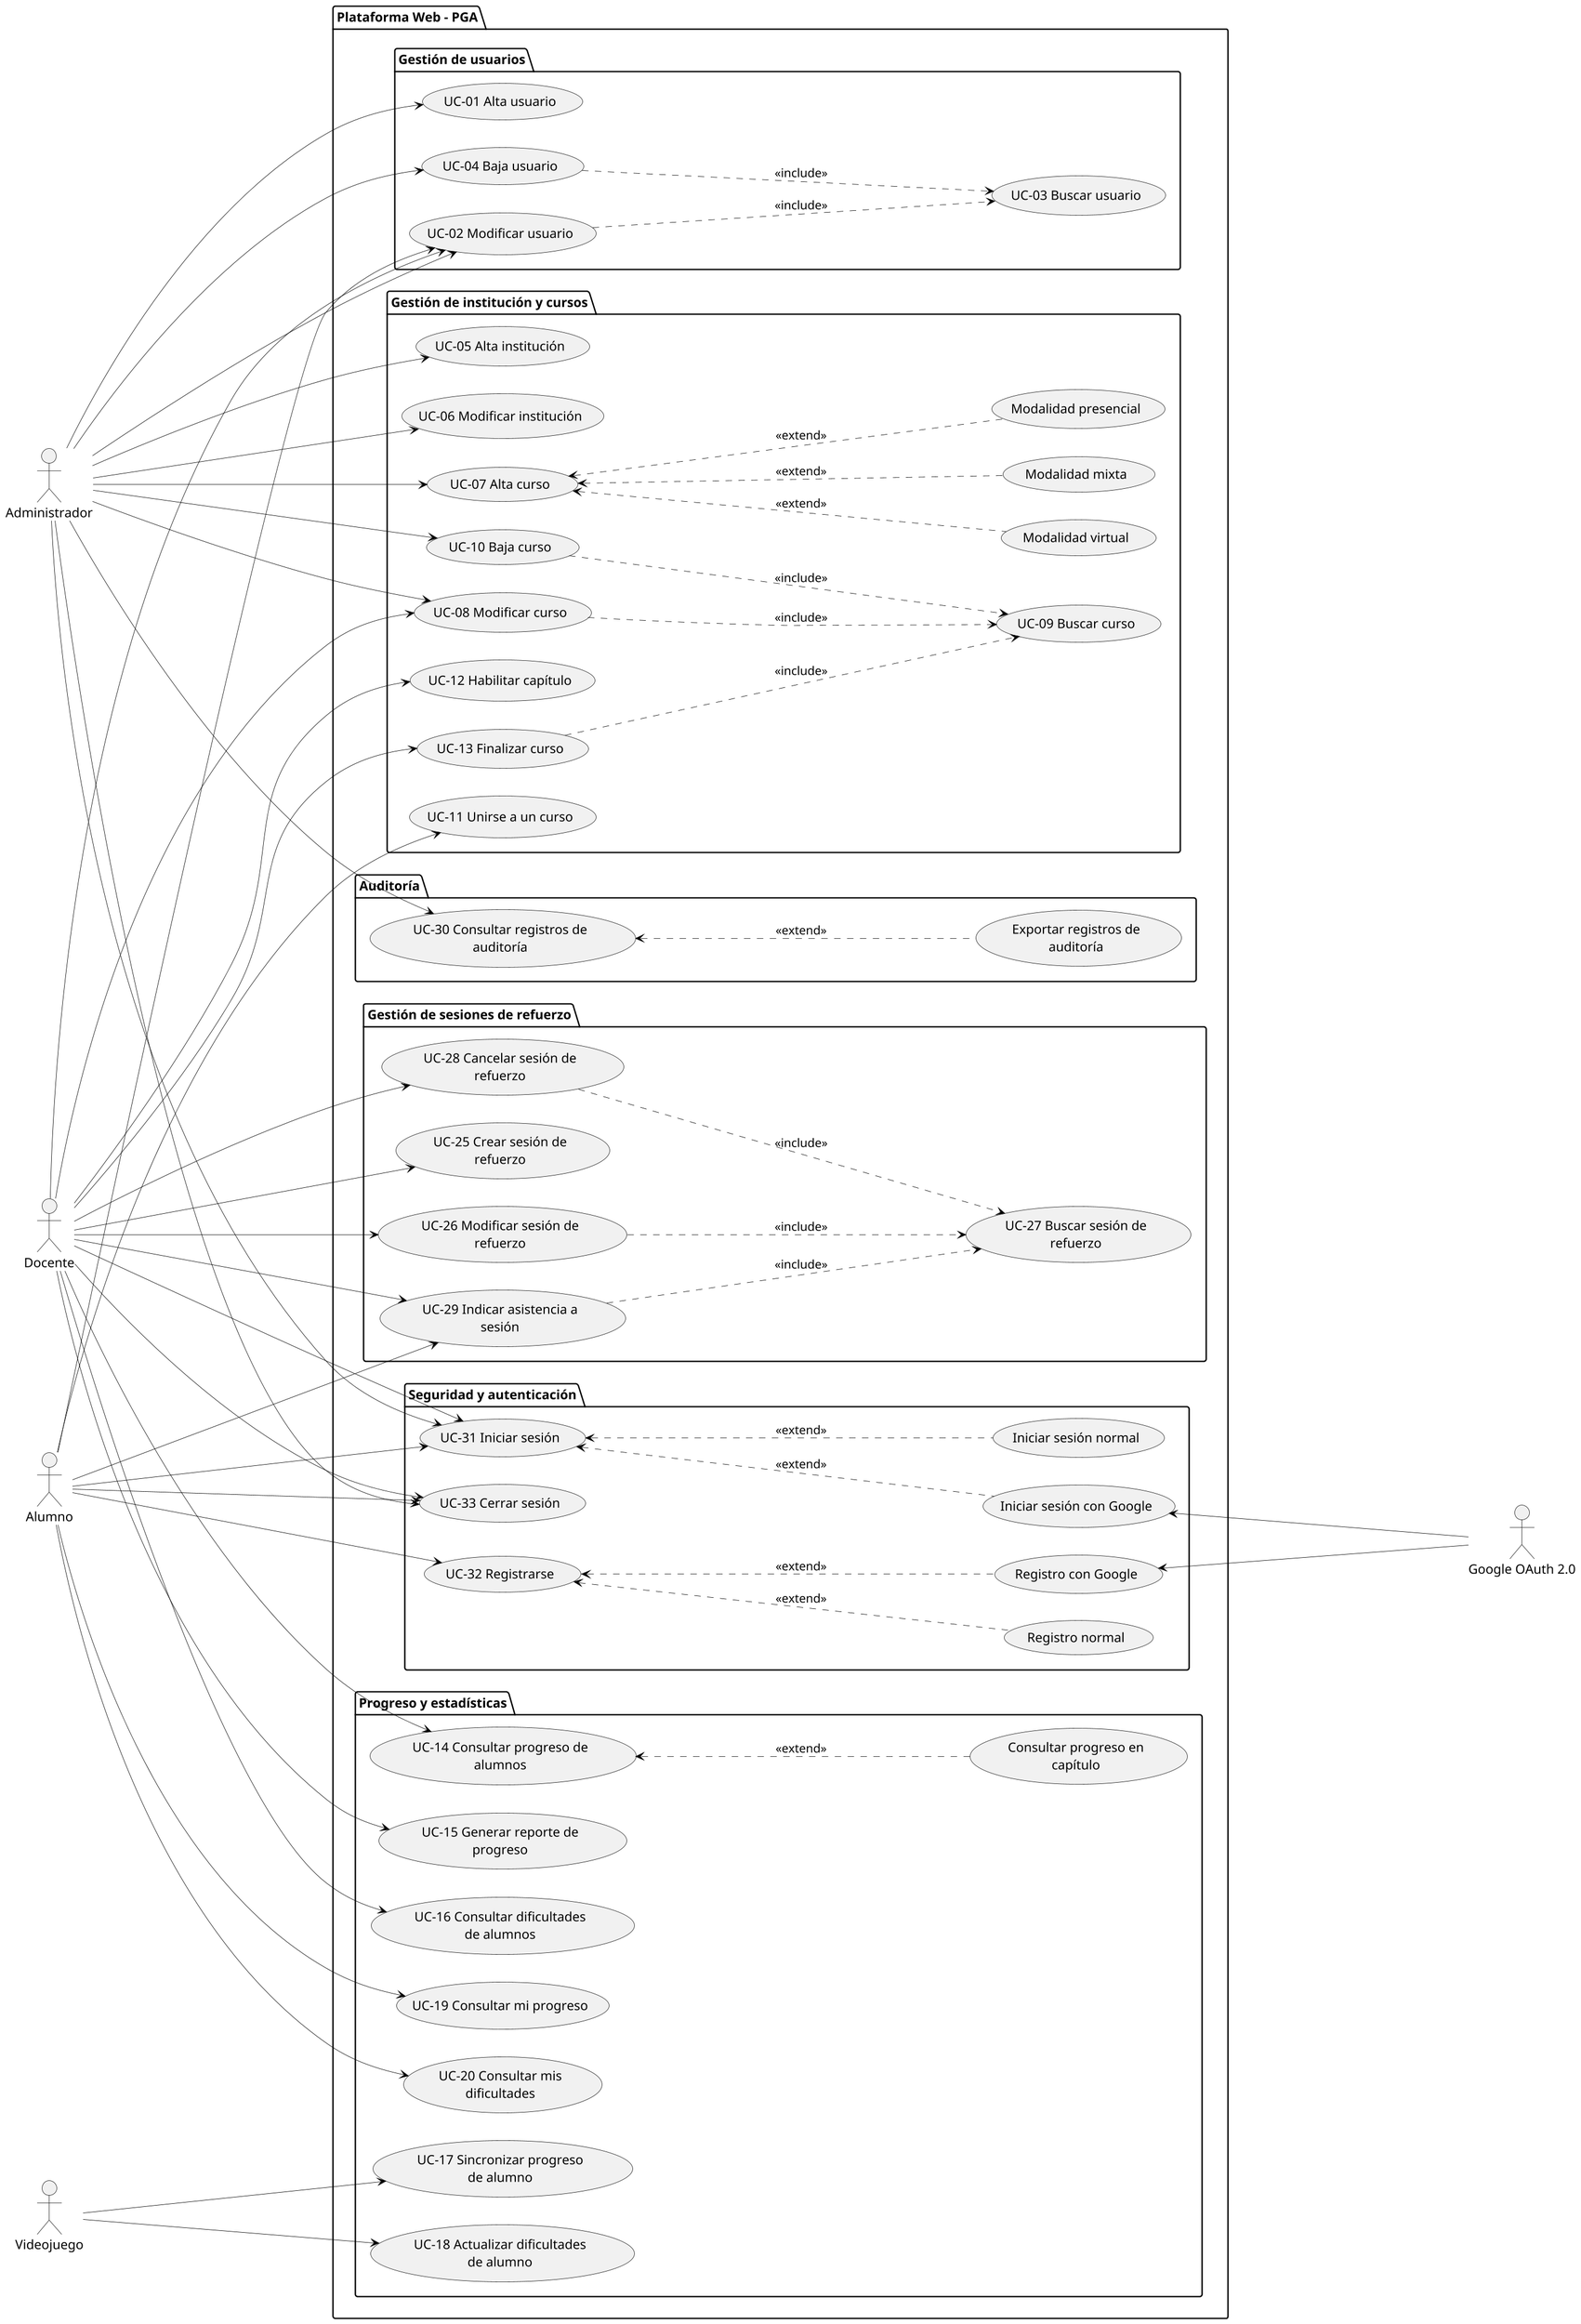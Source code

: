 @startuml DCU_Expandido
left to right direction

skinparam dpi 150
skinparam usecasePadding 25
skinparam actorPadding 100
skinparam packagePadding 20
skinparam wrapWidth 200

skinparam nodesep 30
skinparam ranksep 300

skinparam ArrowThickness 0.5
skinparam ArrowColor Black


actor Administrador
actor Docente
actor Alumno
actor "Google OAuth 2.0" as GoogleOAuth2
actor Videojuego

package "Plataforma Web - PGA"{
  'Subsistemas'
  package "Gestión de usuarios" {
    usecase "UC-01 Alta usuario" as UC01
    usecase "UC-02 Modificar usuario" as UC02
    usecase "UC-03 Buscar usuario" as UC03
    usecase "UC-04 Baja usuario" as UC04

    'Relaciones'
    Administrador --> UC01
    Administrador --> UC02
    Alumno --> UC02
    Docente --> UC02
    UC02 ..> UC03 : <<include>>
    Administrador --> UC04
    UC04 ..> UC03 : <<include>>
  }

  package "Gestión de institución y cursos" {
    usecase "UC-05 Alta institución" as UC05
    usecase "UC-06 Modificar institución" as UC06
    usecase "UC-07 Alta curso" as UC07
    usecase "Modalidad presencial" as UC07A
    usecase "Modalidad virtual" as UC07B
    usecase "Modalidad mixta" as UC07C
    usecase "UC-08 Modificar curso" as UC08
    usecase "UC-09 Buscar curso" as UC09
    usecase "UC-10 Baja curso" as UC10
    usecase "UC-11 Unirse a un curso" as UC11
    usecase "UC-12 Habilitar capítulo" as UC12
    usecase "UC-13 Finalizar curso" as UC13

    'Relaciones'
    'AM Institución
    Administrador --> UC05
    Administrador --> UC06
    'ABM Cursos
    Administrador --> UC07
    UC07 <.. UC07A : <<extend>>
    UC07 <.. UC07B : <<extend>>
    UC07 <.. UC07C : <<extend>>
    Administrador --> UC08
    Docente --> UC08
    Administrador --> UC10
    UC08 ..> UC09 : <<include>>
    UC10 ..> UC09 : <<include>>
    'Unirse a curso
    Alumno --> UC11
    'Habilitar capítulo
    Docente --> UC12
    Docente --> UC13
    UC13 ..> UC09 : <<include>>
  }

  package "Progreso y estadísticas" {
    usecase "UC-14 Consultar progreso de alumnos" as UC14
    usecase "Consultar progreso en capítulo" as UC14A
    usecase "UC-15 Generar reporte de progreso" as UC15
    usecase "UC-16 Consultar dificultades de alumnos" as UC16
    usecase "UC-17 Sincronizar progreso de alumno" as UC17
    usecase "UC-18 Actualizar dificultades de alumno" as UC18
    usecase "UC-19 Consultar mi progreso" as UC19
    usecase "UC-20 Consultar mis dificultades" as UC20

    'Relaciones'
    Docente --> UC14
    UC14 <.. UC14A : <<extend>>
    Docente --> UC15
    Docente --> UC16
    Videojuego --> UC17
    Videojuego --> UC18
    Alumno --> UC19
    Alumno --> UC20
  }

  package "Gestión de sesiones de refuerzo" {
    usecase "UC-25 Crear sesión de refuerzo" as UC25
    usecase "UC-26 Modificar sesión de refuerzo" as UC26
    usecase "UC-27 Buscar sesión de refuerzo" as UC27
    usecase "UC-28 Cancelar sesión de refuerzo" as UC28
    usecase "UC-29 Indicar asistencia a sesión" as UC29

    'Relaciones'
    Docente --> UC25
    Docente --> UC26
    Docente --> UC28
    UC26 ..> UC27 : <<include>>
    UC28 ..> UC27 : <<include>>
    Docente --> UC29
    Alumno --> UC29
    UC29 ..> UC27 : <<include>>
  }

  package "Auditoría" {
    usecase "UC-30 Consultar registros de auditoría" as UC30
    usecase "Exportar registros de auditoría" as UC30A

    'Relaciones'
    Administrador --> UC30
    UC30 <.. UC30A : <<extend>>
  }

  package "Seguridad y autenticación" {
    usecase "UC-31 Iniciar sesión" as UC31
    usecase "Iniciar sesión normal" as UC31A
    usecase "Iniciar sesión con Google" as UC31B
    usecase "UC-32 Registrarse" as UC32
    usecase "Registro normal" as UC32A
    usecase "Registro con Google" as UC32B
    usecase "UC-33 Cerrar sesión" as UC33

    'Relaciones'
    Administrador --> UC31
    Administrador --> UC33
    Docente --> UC31
    Docente --> UC33
    Alumno --> UC31
    Alumno --> UC32
    Alumno --> UC33
    UC31 <.. UC31A : <<extend>>
    UC31 <.. UC31B : <<extend>>
    UC32 <.. UC32A : <<extend>>
    UC32 <.. UC32B : <<extend>>
    GoogleOAuth2 -up-> UC31B
    GoogleOAuth2 -up-> UC32B
  }

}
@enduml